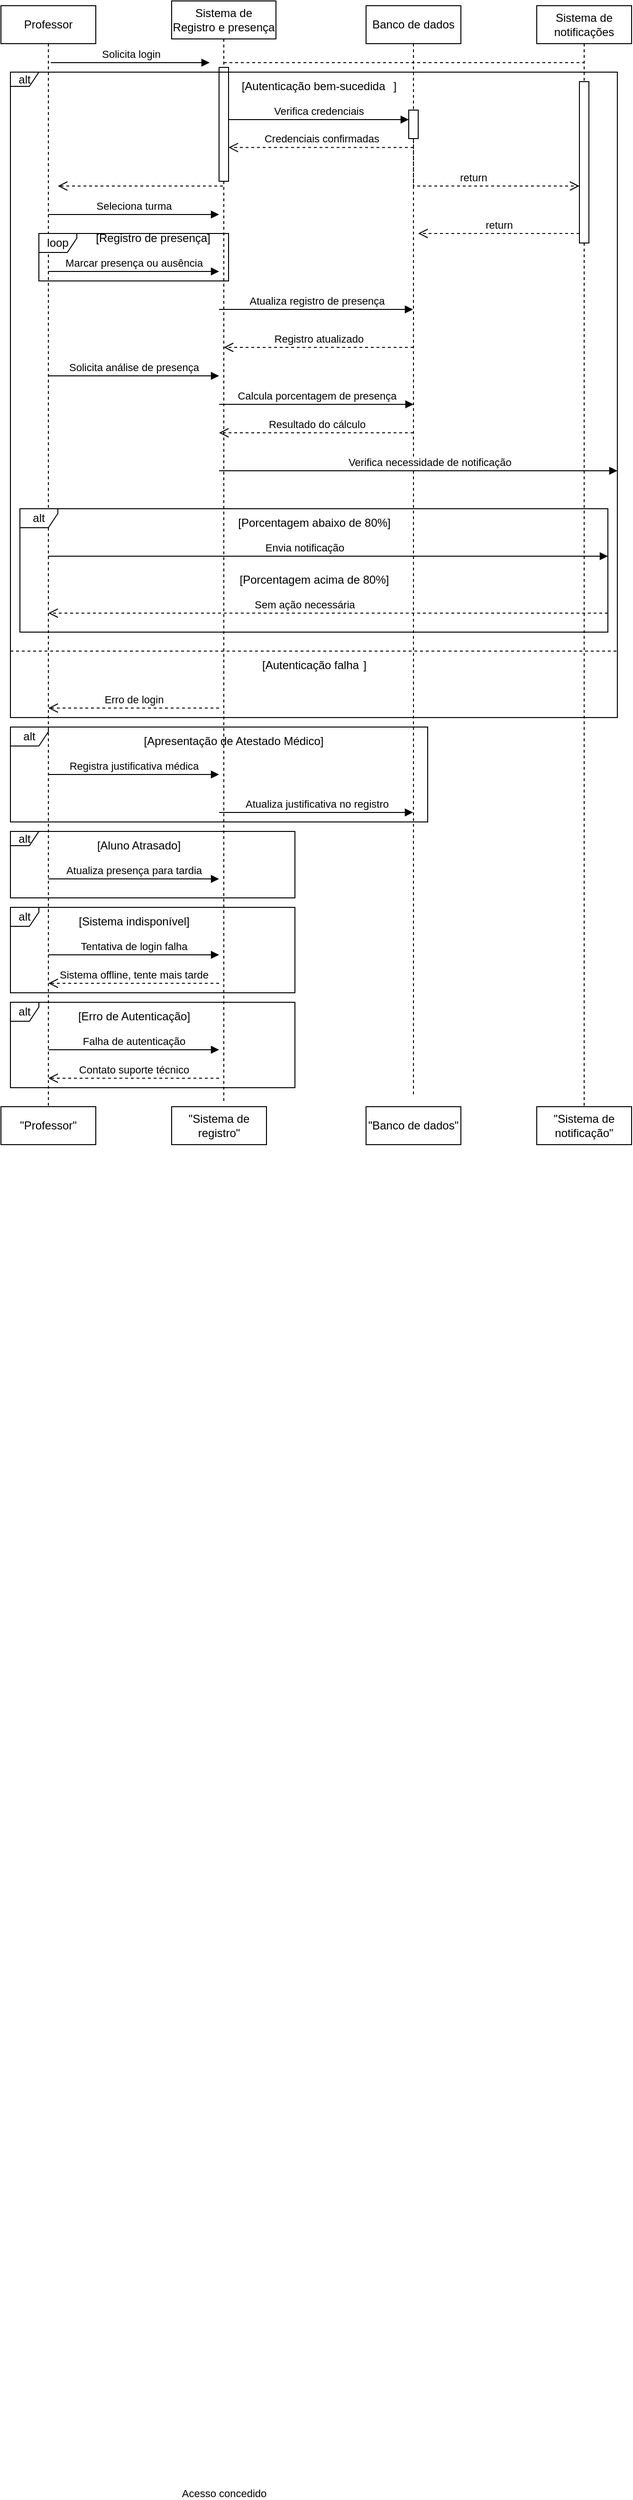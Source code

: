 <mxfile version="24.3.1" type="github">
  <diagram name="Page-1" id="2YBvvXClWsGukQMizWep">
    <mxGraphModel dx="329" dy="175" grid="1" gridSize="10" guides="1" tooltips="1" connect="1" arrows="1" fold="1" page="1" pageScale="1" pageWidth="850" pageHeight="1100" math="0" shadow="0">
      <root>
        <mxCell id="0" />
        <mxCell id="1" parent="0" />
        <mxCell id="aM9ryv3xv72pqoxQDRHE-1" value="Professor" style="shape=umlLifeline;perimeter=lifelinePerimeter;whiteSpace=wrap;html=1;container=0;dropTarget=0;collapsible=0;recursiveResize=0;outlineConnect=0;portConstraint=eastwest;newEdgeStyle={&quot;edgeStyle&quot;:&quot;elbowEdgeStyle&quot;,&quot;elbow&quot;:&quot;vertical&quot;,&quot;curved&quot;:0,&quot;rounded&quot;:0};" parent="1" vertex="1">
          <mxGeometry x="40" y="40" width="100" height="1160" as="geometry" />
        </mxCell>
        <mxCell id="aM9ryv3xv72pqoxQDRHE-5" value="Sistema de Registro e presença" style="shape=umlLifeline;perimeter=lifelinePerimeter;whiteSpace=wrap;html=1;container=0;dropTarget=0;collapsible=0;recursiveResize=0;outlineConnect=0;portConstraint=eastwest;newEdgeStyle={&quot;edgeStyle&quot;:&quot;elbowEdgeStyle&quot;,&quot;elbow&quot;:&quot;vertical&quot;,&quot;curved&quot;:0,&quot;rounded&quot;:0};" parent="1" vertex="1">
          <mxGeometry x="220" y="35" width="110" height="1160" as="geometry" />
        </mxCell>
        <mxCell id="aM9ryv3xv72pqoxQDRHE-6" value="" style="html=1;points=[];perimeter=orthogonalPerimeter;outlineConnect=0;targetShapes=umlLifeline;portConstraint=eastwest;newEdgeStyle={&quot;edgeStyle&quot;:&quot;elbowEdgeStyle&quot;,&quot;elbow&quot;:&quot;vertical&quot;,&quot;curved&quot;:0,&quot;rounded&quot;:0};" parent="aM9ryv3xv72pqoxQDRHE-5" vertex="1">
          <mxGeometry x="50" y="70" width="10" height="120" as="geometry" />
        </mxCell>
        <mxCell id="aM9ryv3xv72pqoxQDRHE-7" value="Solicita login" style="html=1;verticalAlign=bottom;endArrow=block;edgeStyle=elbowEdgeStyle;elbow=vertical;curved=0;rounded=0;" parent="1" edge="1">
          <mxGeometry relative="1" as="geometry">
            <mxPoint x="92.5" y="100" as="sourcePoint" />
            <Array as="points">
              <mxPoint x="177.5" y="100" />
            </Array>
            <mxPoint x="260" y="100" as="targetPoint" />
          </mxGeometry>
        </mxCell>
        <mxCell id="60aS3CMGX_n7rRZTqISD-1" value="Banco de dados" style="shape=umlLifeline;perimeter=lifelinePerimeter;whiteSpace=wrap;html=1;container=0;dropTarget=0;collapsible=0;recursiveResize=0;outlineConnect=0;portConstraint=eastwest;newEdgeStyle={&quot;edgeStyle&quot;:&quot;elbowEdgeStyle&quot;,&quot;elbow&quot;:&quot;vertical&quot;,&quot;curved&quot;:0,&quot;rounded&quot;:0};" parent="1" vertex="1">
          <mxGeometry x="425" y="40" width="100" height="1150" as="geometry" />
        </mxCell>
        <mxCell id="60aS3CMGX_n7rRZTqISD-4" value="" style="html=1;points=[];perimeter=orthogonalPerimeter;outlineConnect=0;targetShapes=umlLifeline;portConstraint=eastwest;newEdgeStyle={&quot;edgeStyle&quot;:&quot;elbowEdgeStyle&quot;,&quot;elbow&quot;:&quot;vertical&quot;,&quot;curved&quot;:0,&quot;rounded&quot;:0};" parent="60aS3CMGX_n7rRZTqISD-1" vertex="1">
          <mxGeometry x="45" y="110" width="10" height="30" as="geometry" />
        </mxCell>
        <mxCell id="60aS3CMGX_n7rRZTqISD-5" value="Sistema de notificações" style="shape=umlLifeline;perimeter=lifelinePerimeter;whiteSpace=wrap;html=1;container=0;dropTarget=0;collapsible=0;recursiveResize=0;outlineConnect=0;portConstraint=eastwest;newEdgeStyle={&quot;edgeStyle&quot;:&quot;elbowEdgeStyle&quot;,&quot;elbow&quot;:&quot;vertical&quot;,&quot;curved&quot;:0,&quot;rounded&quot;:0};" parent="1" vertex="1">
          <mxGeometry x="605" y="40" width="100" height="1160" as="geometry" />
        </mxCell>
        <mxCell id="60aS3CMGX_n7rRZTqISD-6" value="" style="html=1;points=[];perimeter=orthogonalPerimeter;outlineConnect=0;targetShapes=umlLifeline;portConstraint=eastwest;newEdgeStyle={&quot;edgeStyle&quot;:&quot;elbowEdgeStyle&quot;,&quot;elbow&quot;:&quot;vertical&quot;,&quot;curved&quot;:0,&quot;rounded&quot;:0};" parent="60aS3CMGX_n7rRZTqISD-5" vertex="1">
          <mxGeometry x="45" y="80" width="10" height="170" as="geometry" />
        </mxCell>
        <mxCell id="60aS3CMGX_n7rRZTqISD-8" value="return" style="html=1;verticalAlign=bottom;endArrow=open;dashed=1;endSize=8;edgeStyle=elbowEdgeStyle;elbow=vertical;curved=0;rounded=0;" parent="1" source="60aS3CMGX_n7rRZTqISD-6" edge="1">
          <mxGeometry relative="1" as="geometry">
            <mxPoint x="480" y="280" as="targetPoint" />
            <Array as="points">
              <mxPoint x="575" y="280" />
            </Array>
          </mxGeometry>
        </mxCell>
        <mxCell id="60aS3CMGX_n7rRZTqISD-10" value="return" style="html=1;verticalAlign=bottom;endArrow=open;dashed=1;endSize=8;edgeStyle=elbowEdgeStyle;elbow=vertical;curved=0;rounded=0;" parent="1" source="60aS3CMGX_n7rRZTqISD-4" target="60aS3CMGX_n7rRZTqISD-6" edge="1">
          <mxGeometry relative="1" as="geometry">
            <mxPoint x="560" y="235" as="targetPoint" />
            <Array as="points">
              <mxPoint x="565" y="230" />
            </Array>
          </mxGeometry>
        </mxCell>
        <mxCell id="60aS3CMGX_n7rRZTqISD-14" value="" style="endArrow=none;dashed=1;html=1;rounded=0;" parent="1" source="aM9ryv3xv72pqoxQDRHE-5" target="60aS3CMGX_n7rRZTqISD-5" edge="1">
          <mxGeometry width="50" height="50" relative="1" as="geometry">
            <mxPoint x="300" y="130" as="sourcePoint" />
            <mxPoint x="350" y="80" as="targetPoint" />
            <Array as="points">
              <mxPoint x="350" y="100" />
              <mxPoint x="470" y="100" />
            </Array>
          </mxGeometry>
        </mxCell>
        <mxCell id="60aS3CMGX_n7rRZTqISD-15" value="Verifica credenciais" style="html=1;verticalAlign=bottom;endArrow=block;edgeStyle=elbowEdgeStyle;elbow=vertical;curved=0;rounded=0;" parent="1" source="aM9ryv3xv72pqoxQDRHE-6" edge="1" target="60aS3CMGX_n7rRZTqISD-4">
          <mxGeometry relative="1" as="geometry">
            <mxPoint x="280" y="150" as="sourcePoint" />
            <Array as="points">
              <mxPoint x="390" y="160" />
              <mxPoint x="355" y="150" />
            </Array>
            <mxPoint x="460" y="160" as="targetPoint" />
          </mxGeometry>
        </mxCell>
        <mxCell id="60aS3CMGX_n7rRZTqISD-16" value="Credenciais confirmadas" style="html=1;verticalAlign=bottom;endArrow=open;dashed=1;endSize=8;edgeStyle=elbowEdgeStyle;elbow=vertical;curved=0;rounded=0;" parent="1" edge="1">
          <mxGeometry relative="1" as="geometry">
            <mxPoint x="280" y="189.41" as="targetPoint" />
            <Array as="points">
              <mxPoint x="380" y="189.41" />
            </Array>
            <mxPoint x="475" y="189.41" as="sourcePoint" />
          </mxGeometry>
        </mxCell>
        <mxCell id="60aS3CMGX_n7rRZTqISD-17" value="Acesso concedido" style="html=1;verticalAlign=bottom;endArrow=open;dashed=1;endSize=8;edgeStyle=elbowEdgeStyle;elbow=vertical;curved=0;rounded=0;" parent="1" source="aM9ryv3xv72pqoxQDRHE-6" edge="1">
          <mxGeometry x="-1" y="-2455" relative="1" as="geometry">
            <mxPoint x="100" y="230" as="targetPoint" />
            <Array as="points">
              <mxPoint x="230" y="230" />
              <mxPoint x="120" y="210" />
            </Array>
            <mxPoint x="259.5" y="210" as="sourcePoint" />
            <mxPoint x="2455" y="2445" as="offset" />
          </mxGeometry>
        </mxCell>
        <mxCell id="W9O-gjuGux6550Dx2sIB-1" value="Seleciona turma" style="html=1;verticalAlign=bottom;endArrow=block;edgeStyle=elbowEdgeStyle;elbow=vertical;curved=0;rounded=0;" edge="1" parent="1" source="aM9ryv3xv72pqoxQDRHE-1">
          <mxGeometry relative="1" as="geometry">
            <mxPoint x="100" y="260" as="sourcePoint" />
            <Array as="points">
              <mxPoint x="185" y="260" />
            </Array>
            <mxPoint x="270" y="260" as="targetPoint" />
          </mxGeometry>
        </mxCell>
        <mxCell id="W9O-gjuGux6550Dx2sIB-5" value="alt" style="shape=umlFrame;whiteSpace=wrap;html=1;pointerEvents=0;width=30;height=15;" vertex="1" parent="1">
          <mxGeometry x="50" y="110" width="640" height="680" as="geometry" />
        </mxCell>
        <mxCell id="W9O-gjuGux6550Dx2sIB-7" value="loop" style="shape=umlFrame;whiteSpace=wrap;html=1;pointerEvents=0;width=40;height=20;" vertex="1" parent="1">
          <mxGeometry x="80" y="280" width="200" height="50" as="geometry" />
        </mxCell>
        <mxCell id="W9O-gjuGux6550Dx2sIB-8" value="[Registro de presença]" style="text;html=1;align=center;verticalAlign=middle;resizable=0;points=[];autosize=1;strokeColor=none;fillColor=none;" vertex="1" parent="1">
          <mxGeometry x="130" y="270" width="140" height="30" as="geometry" />
        </mxCell>
        <mxCell id="W9O-gjuGux6550Dx2sIB-9" value="Marcar presença ou ausência" style="html=1;verticalAlign=bottom;endArrow=block;edgeStyle=elbowEdgeStyle;elbow=vertical;curved=0;rounded=0;" edge="1" parent="1">
          <mxGeometry relative="1" as="geometry">
            <mxPoint x="90" y="320" as="sourcePoint" />
            <Array as="points">
              <mxPoint x="185" y="320" />
            </Array>
            <mxPoint x="270" y="320" as="targetPoint" />
            <mxPoint as="offset" />
          </mxGeometry>
        </mxCell>
        <mxCell id="W9O-gjuGux6550Dx2sIB-10" value="Atualiza registro de presença" style="html=1;verticalAlign=bottom;endArrow=block;edgeStyle=elbowEdgeStyle;elbow=vertical;curved=0;rounded=0;" edge="1" parent="1" target="60aS3CMGX_n7rRZTqISD-1">
          <mxGeometry relative="1" as="geometry">
            <mxPoint x="270" y="360" as="sourcePoint" />
            <Array as="points">
              <mxPoint x="365" y="360" />
            </Array>
            <mxPoint x="450" y="360" as="targetPoint" />
          </mxGeometry>
        </mxCell>
        <mxCell id="W9O-gjuGux6550Dx2sIB-11" value="Registro atualizado" style="html=1;verticalAlign=bottom;endArrow=open;dashed=1;endSize=8;edgeStyle=elbowEdgeStyle;elbow=vertical;curved=0;rounded=0;" edge="1" parent="1" target="aM9ryv3xv72pqoxQDRHE-5">
          <mxGeometry relative="1" as="geometry">
            <mxPoint x="280" y="400" as="targetPoint" />
            <Array as="points">
              <mxPoint x="380" y="400" />
            </Array>
            <mxPoint x="475" y="400" as="sourcePoint" />
          </mxGeometry>
        </mxCell>
        <mxCell id="W9O-gjuGux6550Dx2sIB-13" value="Solicita análise de presença" style="html=1;verticalAlign=bottom;endArrow=block;edgeStyle=elbowEdgeStyle;elbow=vertical;curved=0;rounded=0;" edge="1" parent="1">
          <mxGeometry relative="1" as="geometry">
            <mxPoint x="90" y="430" as="sourcePoint" />
            <Array as="points">
              <mxPoint x="185" y="430" />
            </Array>
            <mxPoint x="270" y="430" as="targetPoint" />
          </mxGeometry>
        </mxCell>
        <mxCell id="W9O-gjuGux6550Dx2sIB-15" value="Calcula porcentagem de presença" style="html=1;verticalAlign=bottom;endArrow=block;edgeStyle=elbowEdgeStyle;elbow=vertical;curved=0;rounded=0;" edge="1" parent="1">
          <mxGeometry relative="1" as="geometry">
            <mxPoint x="270" y="460" as="sourcePoint" />
            <Array as="points">
              <mxPoint x="365" y="460" />
            </Array>
            <mxPoint x="475" y="460" as="targetPoint" />
          </mxGeometry>
        </mxCell>
        <mxCell id="W9O-gjuGux6550Dx2sIB-16" value="Resultado do cálculo" style="html=1;verticalAlign=bottom;endArrow=open;dashed=1;endSize=8;edgeStyle=elbowEdgeStyle;elbow=vertical;curved=0;rounded=0;" edge="1" parent="1">
          <mxGeometry relative="1" as="geometry">
            <mxPoint x="270" y="490" as="targetPoint" />
            <Array as="points">
              <mxPoint x="380" y="490" />
            </Array>
            <mxPoint x="475" y="490" as="sourcePoint" />
          </mxGeometry>
        </mxCell>
        <mxCell id="W9O-gjuGux6550Dx2sIB-17" value="Verifica necessidade de notificação" style="html=1;verticalAlign=bottom;endArrow=block;edgeStyle=elbowEdgeStyle;elbow=vertical;curved=0;rounded=0;" edge="1" parent="1">
          <mxGeometry x="0.056" relative="1" as="geometry">
            <mxPoint x="270" y="530" as="sourcePoint" />
            <Array as="points">
              <mxPoint x="600" y="530" />
              <mxPoint x="365" y="530" />
            </Array>
            <mxPoint x="690" y="530" as="targetPoint" />
            <mxPoint as="offset" />
          </mxGeometry>
        </mxCell>
        <mxCell id="W9O-gjuGux6550Dx2sIB-18" value="alt" style="shape=umlFrame;whiteSpace=wrap;html=1;pointerEvents=0;width=40;height=20;" vertex="1" parent="1">
          <mxGeometry x="60" y="570" width="620" height="130" as="geometry" />
        </mxCell>
        <mxCell id="W9O-gjuGux6550Dx2sIB-19" value="[Porcentagem abaixo de 80%]" style="text;html=1;align=center;verticalAlign=middle;resizable=0;points=[];autosize=1;strokeColor=none;fillColor=none;" vertex="1" parent="1">
          <mxGeometry x="280" y="570" width="180" height="30" as="geometry" />
        </mxCell>
        <mxCell id="W9O-gjuGux6550Dx2sIB-27" value="[Porcentagem acima de 80%]" style="text;html=1;align=center;verticalAlign=middle;resizable=0;points=[];autosize=1;strokeColor=none;fillColor=none;" vertex="1" parent="1">
          <mxGeometry x="280" y="630" width="180" height="30" as="geometry" />
        </mxCell>
        <mxCell id="W9O-gjuGux6550Dx2sIB-28" value="Sem ação necessária" style="html=1;verticalAlign=bottom;endArrow=open;dashed=1;endSize=8;edgeStyle=elbowEdgeStyle;elbow=vertical;curved=0;rounded=0;exitX=1;exitY=0.846;exitDx=0;exitDy=0;exitPerimeter=0;" edge="1" parent="1" source="W9O-gjuGux6550Dx2sIB-18" target="aM9ryv3xv72pqoxQDRHE-1">
          <mxGeometry x="0.084" relative="1" as="geometry">
            <mxPoint x="240" y="680" as="targetPoint" />
            <Array as="points">
              <mxPoint x="350" y="680" />
            </Array>
            <mxPoint x="445" y="680" as="sourcePoint" />
            <mxPoint as="offset" />
          </mxGeometry>
        </mxCell>
        <mxCell id="W9O-gjuGux6550Dx2sIB-32" value="Envia notificação" style="html=1;verticalAlign=bottom;endArrow=block;edgeStyle=elbowEdgeStyle;elbow=vertical;curved=0;rounded=0;entryX=1;entryY=0.308;entryDx=0;entryDy=0;entryPerimeter=0;" edge="1" parent="1">
          <mxGeometry x="-0.085" relative="1" as="geometry">
            <mxPoint x="90" y="620" as="sourcePoint" />
            <Array as="points">
              <mxPoint x="420" y="620" />
              <mxPoint x="185" y="620" />
            </Array>
            <mxPoint x="680" y="620.04" as="targetPoint" />
            <mxPoint as="offset" />
          </mxGeometry>
        </mxCell>
        <mxCell id="W9O-gjuGux6550Dx2sIB-33" value="" style="endArrow=none;dashed=1;html=1;rounded=0;" edge="1" parent="1">
          <mxGeometry width="50" height="50" relative="1" as="geometry">
            <mxPoint x="50" y="720" as="sourcePoint" />
            <mxPoint x="690" y="720" as="targetPoint" />
            <Array as="points">
              <mxPoint x="130" y="720" />
              <mxPoint x="250" y="720" />
            </Array>
          </mxGeometry>
        </mxCell>
        <mxCell id="W9O-gjuGux6550Dx2sIB-34" value="[Autenticação falha&lt;span style=&quot;white-space: pre;&quot;&gt;&#x9;&lt;/span&gt;]" style="text;html=1;align=center;verticalAlign=middle;resizable=0;points=[];autosize=1;strokeColor=none;fillColor=none;" vertex="1" parent="1">
          <mxGeometry x="305" y="720" width="130" height="30" as="geometry" />
        </mxCell>
        <mxCell id="W9O-gjuGux6550Dx2sIB-35" value="Erro de login" style="html=1;verticalAlign=bottom;endArrow=open;dashed=1;endSize=8;edgeStyle=elbowEdgeStyle;elbow=vertical;curved=0;rounded=0;" edge="1" parent="1">
          <mxGeometry relative="1" as="geometry">
            <mxPoint x="90" y="780" as="targetPoint" />
            <Array as="points" />
            <mxPoint x="270" y="780" as="sourcePoint" />
            <mxPoint as="offset" />
          </mxGeometry>
        </mxCell>
        <mxCell id="W9O-gjuGux6550Dx2sIB-36" value="alt" style="shape=umlFrame;whiteSpace=wrap;html=1;pointerEvents=0;width=40;height=20;" vertex="1" parent="1">
          <mxGeometry x="50" y="800" width="440" height="100" as="geometry" />
        </mxCell>
        <mxCell id="W9O-gjuGux6550Dx2sIB-37" value="[Apresentação de Atestado Médico]" style="text;html=1;align=center;verticalAlign=middle;resizable=0;points=[];autosize=1;strokeColor=none;fillColor=none;" vertex="1" parent="1">
          <mxGeometry x="180" y="800" width="210" height="30" as="geometry" />
        </mxCell>
        <mxCell id="W9O-gjuGux6550Dx2sIB-38" value="Registra justificativa médica" style="html=1;verticalAlign=bottom;endArrow=block;edgeStyle=elbowEdgeStyle;elbow=vertical;curved=0;rounded=0;" edge="1" parent="1">
          <mxGeometry relative="1" as="geometry">
            <mxPoint x="90" y="850" as="sourcePoint" />
            <Array as="points">
              <mxPoint x="185" y="850" />
            </Array>
            <mxPoint x="270" y="850" as="targetPoint" />
          </mxGeometry>
        </mxCell>
        <mxCell id="W9O-gjuGux6550Dx2sIB-39" value="Atualiza justificativa no registro" style="html=1;verticalAlign=bottom;endArrow=block;edgeStyle=elbowEdgeStyle;elbow=vertical;curved=0;rounded=0;" edge="1" parent="1" target="60aS3CMGX_n7rRZTqISD-1">
          <mxGeometry relative="1" as="geometry">
            <mxPoint x="270" y="890" as="sourcePoint" />
            <Array as="points">
              <mxPoint x="365" y="890" />
            </Array>
            <mxPoint x="450" y="890" as="targetPoint" />
          </mxGeometry>
        </mxCell>
        <mxCell id="W9O-gjuGux6550Dx2sIB-40" value="alt" style="shape=umlFrame;whiteSpace=wrap;html=1;pointerEvents=0;width=30;height=15;" vertex="1" parent="1">
          <mxGeometry x="50" y="910" width="300" height="70" as="geometry" />
        </mxCell>
        <mxCell id="W9O-gjuGux6550Dx2sIB-41" value="[Aluno Atrasado]" style="text;html=1;align=center;verticalAlign=middle;resizable=0;points=[];autosize=1;strokeColor=none;fillColor=none;" vertex="1" parent="1">
          <mxGeometry x="130" y="910" width="110" height="30" as="geometry" />
        </mxCell>
        <mxCell id="W9O-gjuGux6550Dx2sIB-43" value="Atualiza presença para tardia" style="html=1;verticalAlign=bottom;endArrow=block;edgeStyle=elbowEdgeStyle;elbow=vertical;curved=0;rounded=0;" edge="1" parent="1">
          <mxGeometry relative="1" as="geometry">
            <mxPoint x="90" y="960" as="sourcePoint" />
            <Array as="points">
              <mxPoint x="190" y="960" />
            </Array>
            <mxPoint x="270" y="960" as="targetPoint" />
            <mxPoint as="offset" />
          </mxGeometry>
        </mxCell>
        <mxCell id="W9O-gjuGux6550Dx2sIB-45" value="alt" style="shape=umlFrame;whiteSpace=wrap;html=1;pointerEvents=0;width=30;height=20;" vertex="1" parent="1">
          <mxGeometry x="50" y="990" width="300" height="90" as="geometry" />
        </mxCell>
        <mxCell id="W9O-gjuGux6550Dx2sIB-46" value="[Sistema indisponível]" style="text;html=1;align=center;verticalAlign=middle;resizable=0;points=[];autosize=1;strokeColor=none;fillColor=none;" vertex="1" parent="1">
          <mxGeometry x="110" y="990" width="140" height="30" as="geometry" />
        </mxCell>
        <mxCell id="W9O-gjuGux6550Dx2sIB-48" value="Tentativa de login falha" style="html=1;verticalAlign=bottom;endArrow=block;edgeStyle=elbowEdgeStyle;elbow=vertical;curved=0;rounded=0;" edge="1" parent="1">
          <mxGeometry relative="1" as="geometry">
            <mxPoint x="90" y="1040" as="sourcePoint" />
            <Array as="points">
              <mxPoint x="190" y="1040" />
            </Array>
            <mxPoint x="270" y="1040" as="targetPoint" />
            <mxPoint as="offset" />
          </mxGeometry>
        </mxCell>
        <mxCell id="W9O-gjuGux6550Dx2sIB-50" value="Sistema offline, tente mais tarde" style="html=1;verticalAlign=bottom;endArrow=open;dashed=1;endSize=8;edgeStyle=elbowEdgeStyle;elbow=vertical;curved=0;rounded=0;" edge="1" parent="1">
          <mxGeometry relative="1" as="geometry">
            <mxPoint x="90" y="1070" as="targetPoint" />
            <Array as="points" />
            <mxPoint x="270" y="1070" as="sourcePoint" />
            <mxPoint as="offset" />
          </mxGeometry>
        </mxCell>
        <mxCell id="W9O-gjuGux6550Dx2sIB-51" value="alt" style="shape=umlFrame;whiteSpace=wrap;html=1;pointerEvents=0;width=30;height=20;" vertex="1" parent="1">
          <mxGeometry x="50" y="1090" width="300" height="90" as="geometry" />
        </mxCell>
        <mxCell id="W9O-gjuGux6550Dx2sIB-52" value="[Erro de Autenticação]" style="text;html=1;align=center;verticalAlign=middle;resizable=0;points=[];autosize=1;strokeColor=none;fillColor=none;" vertex="1" parent="1">
          <mxGeometry x="110" y="1090" width="140" height="30" as="geometry" />
        </mxCell>
        <mxCell id="W9O-gjuGux6550Dx2sIB-54" value="Falha de autenticação" style="html=1;verticalAlign=bottom;endArrow=block;edgeStyle=elbowEdgeStyle;elbow=vertical;curved=0;rounded=0;" edge="1" parent="1">
          <mxGeometry relative="1" as="geometry">
            <mxPoint x="90" y="1140" as="sourcePoint" />
            <Array as="points">
              <mxPoint x="190" y="1140" />
            </Array>
            <mxPoint x="270" y="1140" as="targetPoint" />
            <mxPoint as="offset" />
          </mxGeometry>
        </mxCell>
        <mxCell id="W9O-gjuGux6550Dx2sIB-55" value="Contato suporte técnico" style="html=1;verticalAlign=bottom;endArrow=open;dashed=1;endSize=8;edgeStyle=elbowEdgeStyle;elbow=vertical;curved=0;rounded=0;" edge="1" parent="1">
          <mxGeometry relative="1" as="geometry">
            <mxPoint x="90" y="1170" as="targetPoint" />
            <Array as="points" />
            <mxPoint x="270" y="1170" as="sourcePoint" />
            <mxPoint as="offset" />
          </mxGeometry>
        </mxCell>
        <mxCell id="W9O-gjuGux6550Dx2sIB-56" value="&quot;Professor&quot;" style="shape=umlLifeline;perimeter=lifelinePerimeter;whiteSpace=wrap;html=1;container=0;dropTarget=0;collapsible=0;recursiveResize=0;outlineConnect=0;portConstraint=eastwest;newEdgeStyle={&quot;edgeStyle&quot;:&quot;elbowEdgeStyle&quot;,&quot;elbow&quot;:&quot;vertical&quot;,&quot;curved&quot;:0,&quot;rounded&quot;:0};" vertex="1" parent="1">
          <mxGeometry x="40" y="1200" width="100" height="40" as="geometry" />
        </mxCell>
        <mxCell id="W9O-gjuGux6550Dx2sIB-59" value="&quot;Sistema de registro&quot;" style="shape=umlLifeline;perimeter=lifelinePerimeter;whiteSpace=wrap;html=1;container=0;dropTarget=0;collapsible=0;recursiveResize=0;outlineConnect=0;portConstraint=eastwest;newEdgeStyle={&quot;edgeStyle&quot;:&quot;elbowEdgeStyle&quot;,&quot;elbow&quot;:&quot;vertical&quot;,&quot;curved&quot;:0,&quot;rounded&quot;:0};" vertex="1" parent="1">
          <mxGeometry x="220" y="1200" width="100" height="40" as="geometry" />
        </mxCell>
        <mxCell id="W9O-gjuGux6550Dx2sIB-60" value="&quot;Banco de dados&quot;" style="shape=umlLifeline;perimeter=lifelinePerimeter;whiteSpace=wrap;html=1;container=0;dropTarget=0;collapsible=0;recursiveResize=0;outlineConnect=0;portConstraint=eastwest;newEdgeStyle={&quot;edgeStyle&quot;:&quot;elbowEdgeStyle&quot;,&quot;elbow&quot;:&quot;vertical&quot;,&quot;curved&quot;:0,&quot;rounded&quot;:0};" vertex="1" parent="1">
          <mxGeometry x="425" y="1200" width="100" height="40" as="geometry" />
        </mxCell>
        <mxCell id="W9O-gjuGux6550Dx2sIB-61" value="&quot;Sistema de notificação&quot;" style="shape=umlLifeline;perimeter=lifelinePerimeter;whiteSpace=wrap;html=1;container=0;dropTarget=0;collapsible=0;recursiveResize=0;outlineConnect=0;portConstraint=eastwest;newEdgeStyle={&quot;edgeStyle&quot;:&quot;elbowEdgeStyle&quot;,&quot;elbow&quot;:&quot;vertical&quot;,&quot;curved&quot;:0,&quot;rounded&quot;:0};" vertex="1" parent="1">
          <mxGeometry x="605" y="1200" width="100" height="40" as="geometry" />
        </mxCell>
        <mxCell id="W9O-gjuGux6550Dx2sIB-63" value="[Autenticação bem-sucedida&lt;span style=&quot;white-space: pre;&quot;&gt;&#x9;&lt;/span&gt;]" style="text;html=1;align=center;verticalAlign=middle;resizable=0;points=[];autosize=1;strokeColor=none;fillColor=none;" vertex="1" parent="1">
          <mxGeometry x="280" y="110" width="190" height="30" as="geometry" />
        </mxCell>
      </root>
    </mxGraphModel>
  </diagram>
</mxfile>
